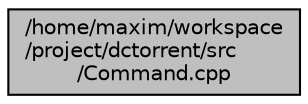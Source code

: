 digraph "/home/maxim/workspace/project/dctorrent/src/Command.cpp"
{
  edge [fontname="Helvetica",fontsize="10",labelfontname="Helvetica",labelfontsize="10"];
  node [fontname="Helvetica",fontsize="10",shape=record];
  Node285 [label="/home/maxim/workspace\l/project/dctorrent/src\l/Command.cpp",height=0.2,width=0.4,color="black", fillcolor="grey75", style="filled", fontcolor="black"];
}
